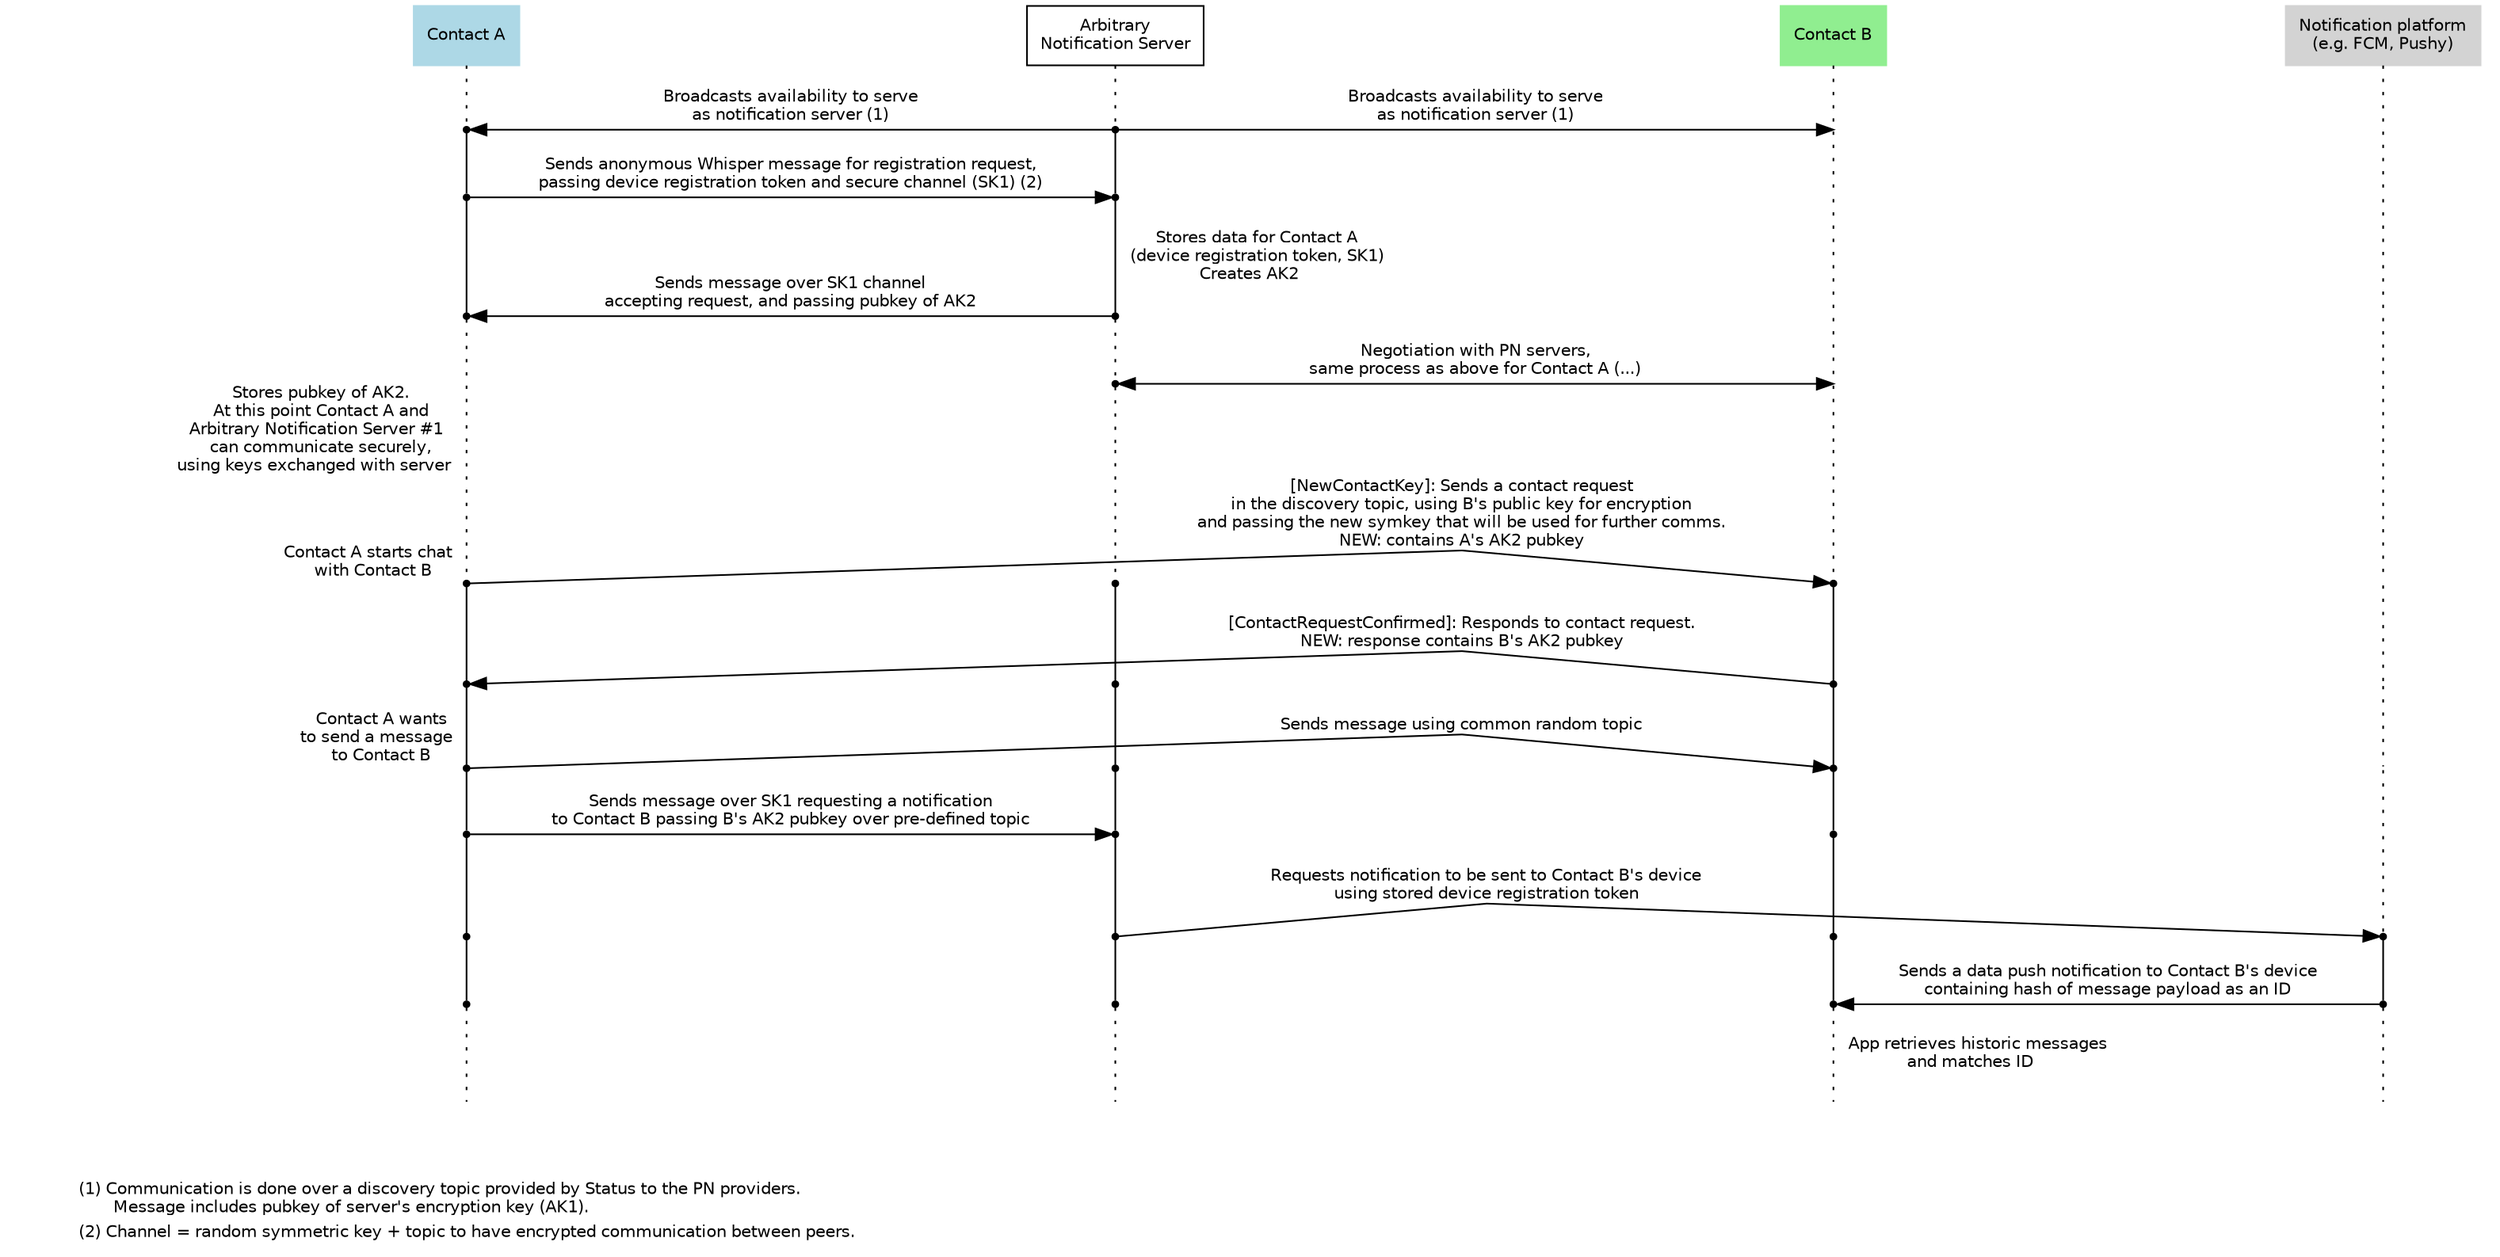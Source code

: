digraph ladder {
  ranksep="0.5"; nodesep="0.5"; splines="line"; ratio="0.5";

  node [shape=point fontsize=10 fontname="Helvetica"];
  edge [dir=none fontsize=10 fontname="Helvetica"];

  // Column labels
  a [shape=Square label="Contact A" style=filled color=lightblue];
  w1 [shape=Square label="Arbitrary\nNotification Server"];
  p [shape=Square label="Notification platform\n(e.g. FCM, Pushy)" style=filled color=lightgray];
  b [shape=Square label="Contact B" style=filled color=lightgreen];

  // Draw the 3 column headings, no line
  { rank=same; edge[style=invis] a -> w1 -> b -> p   }

  // Force rows to stay aligned
  { rank=same; edge[style=invis] a2 -> w1_2 -> b2 -> p2   }
  { rank=same; edge[style=invis] a3 -> w1_3 -> b3 -> p3   }

  // Draw the columns
  a -> a1 [style=dotted weight=1000];
  w1 -> w1_1 [style=dotted weight=1000];
  p -> p1 [style=dotted weight=1000];
  b -> b1 [style=dotted weight=1000];

  // Draw the vertical lines
  a1 -> a2 -> a3 [weight=1000] a3 -> a4 -> a5 -> a6 [style=dotted weight=1000] a6 -> a7 -> a8 -> a9 -> a10 -> a11 [weight=1000] a11 -> amax [style=dotted weight=1000];
  w1_1 -> w1_2 [weight=1000] w1_3 -> w1_4 -> w1_5 -> w1_6 [style=dotted weight=1000] w1_6 -> w1_7 -> w1_8 -> w1_9 -> w1_10 -> w1_11 [weight=1000] w1_11 -> w1_max [style=dotted weight=1000];
  p1 -> p2 -> p3 -> p4 -> p5 -> p6 -> p7 -> p8 -> p9 -> p10 [style=dotted weight=1000] p10 -> p11 [weight=1000] p11 -> pmax [style=dotted weight=1000];
  b1 -> b2 [style=dotted weight=1000] b2 -> b3 -> b4 -> b5 -> b6 [style=dotted weight=1000] b6 -> b7 -> b8 -> b9 -> b10 -> b11 [weight=1000] b11 -> bmax [style=dotted weight=1000 label="   App retrieves historic messages\nand matches ID"];
  amax, w1_max, pmax, bmax [style=invis]

  // Hide unused points
  a5, b1, b2, b3, b4, b5, w1_5, p1, p2, p3, p4, p5, p6, p7, p8, p9 [style=invis height=0];

  // Now each step in the ladder
  { rank=same; a1 -> w1_1 [dir=back label="Broadcasts availability to serve\nas notification server (1)"]  }
  { rank=same; w1_1 -> b1 [dir=forward label="Broadcasts availability to serve\nas notification server (1)"]  }

  a2 -> w1_2 [dir=forward label="Sends anonymous Whisper message for registration request,\npassing device registration token and secure channel (SK1) (2)"];

  w1_2 -> w1_3 [label="   Stores data for Contact A\n   (device registration token, SK1)\nCreates AK2" weight=1000];
  a3 -> w1_3 [dir=back label="Sends message over SK1 channel\naccepting request, and passing pubkey of AK2"]

  a4 [label="" shape=none width=0 height=0 xlabel="Stores pubkey of AK2.\nAt this point Contact A and\n Arbitrary Notification Server #1   \ncan communicate securely,\nusing keys exchanged with server   "];
  { rank=same; w1_4 -> b4 [dir=both label="Negotiation with PN servers,\nsame process as above for Contact A (...)"]  }

  a6 [xlabel="Contact A starts chat  \nwith Contact B"];
  { rank=same; a6 -> b6 [dir=forward label="[NewContactKey]: Sends a contact request\nin the discovery topic, using B's public key for encryption\nand passing the new symkey that will be used for further comms.\nNEW: contains A's AK2 pubkey"]  }

  { rank=same; a7 -> b7 [dir=back label="[ContactRequestConfirmed]: Responds to contact request.\nNEW: response contains B's AK2 pubkey"]  }

  a8 [xlabel="Contact A wants\nto send a message  \nto Contact B"];
  { rank=same;
    a8 -> b8 [dir=forward label="Sends message using common random topic"]  }

  { rank=same;
    a9 -> w1_9 [dir=forward label="Sends message over SK1 requesting a notification\nto Contact B passing B's AK2 pubkey over pre-defined topic"] }

  { rank=same;
    w1_10 -> p10 [dir=forward label="Requests notification to be sent to Contact B's device\nusing stored device registration token"] }

  { rank=same;
    b11 -> p11 [dir=back label="Sends a data push notification to Contact B's device\ncontaining hash of message payload as an ID"] }

  // Add empty space at the bottom before legend
  amax -> legend [style=invis weight=1000];

  // Legend
  { legend [shape=plaintext label=<
  <table border="0" cellborder="0" cellspacing="0">
    <tr><td align="left">(1) Communication is done over a discovery topic provided by Status to the PN providers.<br align="left"/>       Message includes pubkey of server's encryption key (AK1).<br align="left"/></td></tr>
    <tr><td align="left">(2) Channel = random symmetric key + topic to have encrypted communication between peers
.<br align="left"/></td></tr>
  </table>>] }
 }